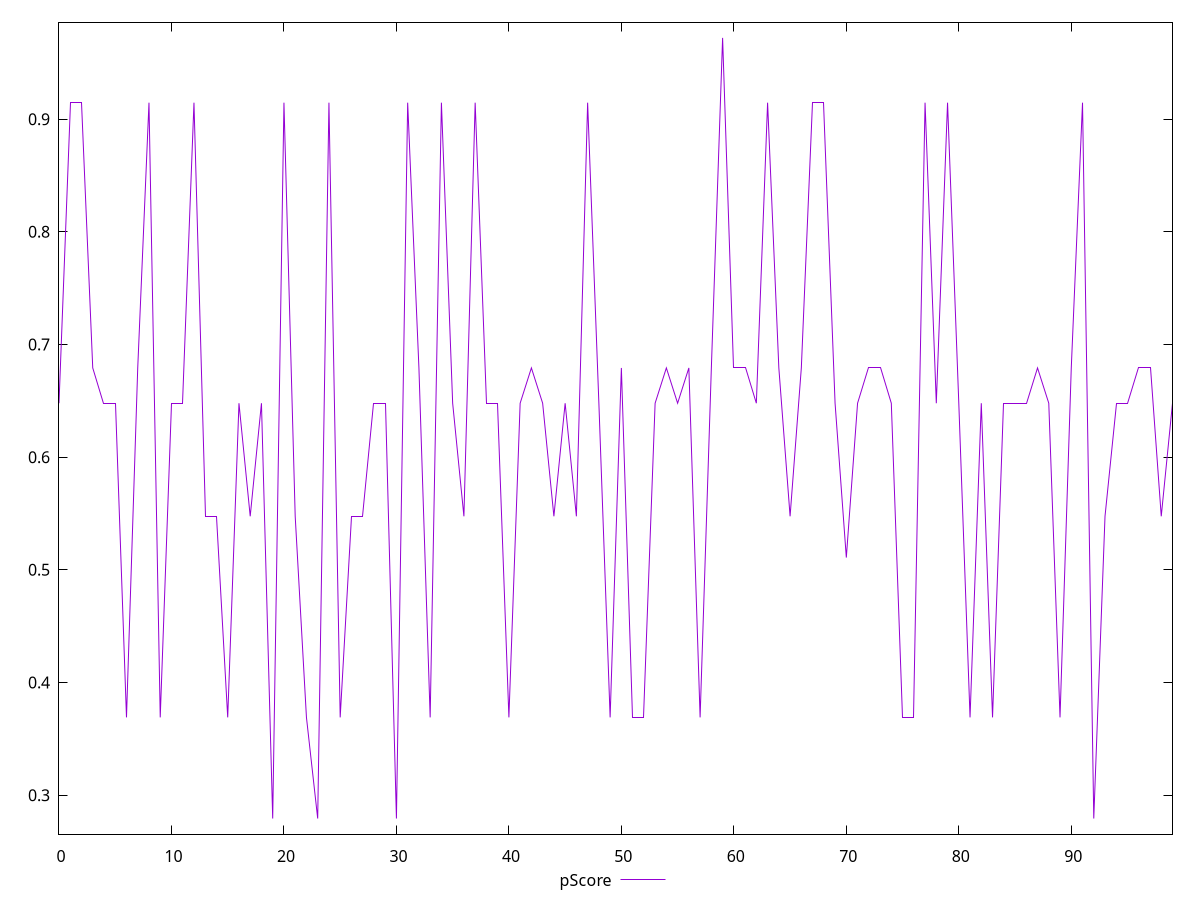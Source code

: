 reset

$pScore <<EOF
0 0.6478936866255779
1 0.9146517814122077
2 0.9146517814122077
3 0.6792219852973744
4 0.6478936866255779
5 0.6478936866255779
6 0.3690659991228524
7 0.6792219852973744
8 0.9146517814122077
9 0.3690659991228524
10 0.6478936866255779
11 0.6478936866255779
12 0.9146517814122077
13 0.5475454610271884
14 0.5475454610271884
15 0.3690659991228524
16 0.6478936866255779
17 0.5475454610271884
18 0.6478936866255779
19 0.27931295209719315
20 0.9146517814122077
21 0.5475454610271884
22 0.3690659991228524
23 0.27931295209719315
24 0.9146517814122077
25 0.3690659991228524
26 0.5475454610271884
27 0.5475454610271884
28 0.6478936866255779
29 0.6478936866255779
30 0.27931295209719315
31 0.9146517814122077
32 0.6792219852973744
33 0.3690659991228524
34 0.9146517814122077
35 0.6478936866255779
36 0.5475454610271884
37 0.9146517814122077
38 0.6478936866255779
39 0.6478936866255779
40 0.3690659991228524
41 0.6478936866255779
42 0.6792219852973744
43 0.6478936866255779
44 0.5475454610271884
45 0.6478936866255779
46 0.5475454610271884
47 0.9146517814122077
48 0.6478936866255779
49 0.3690659991228524
50 0.6792219852973744
51 0.3690659991228524
52 0.3690659991228524
53 0.6478936866255779
54 0.6792219852973744
55 0.6478936866255779
56 0.6792219852973744
57 0.3690659991228524
58 0.6792219852973744
59 0.9721147685558164
60 0.6792219852973744
61 0.6792219852973744
62 0.6478936866255779
63 0.9146517814122077
64 0.6792219852973744
65 0.5475454610271884
66 0.6792219852973744
67 0.9146517814122077
68 0.9146517814122077
69 0.6478936866255779
70 0.510896870453301
71 0.6478936866255779
72 0.6792219852973744
73 0.6792219852973744
74 0.6478936866255779
75 0.3690659991228524
76 0.3690659991228524
77 0.9146517814122077
78 0.6478936866255779
79 0.9146517814122077
80 0.6478936866255779
81 0.3690659991228524
82 0.6478936866255779
83 0.3690659991228524
84 0.6478936866255779
85 0.6478936866255779
86 0.6478936866255779
87 0.6792219852973744
88 0.6478936866255779
89 0.3690659991228524
90 0.6792219852973744
91 0.9146517814122077
92 0.27931295209719315
93 0.5475454610271884
94 0.6478936866255779
95 0.6478936866255779
96 0.6792219852973744
97 0.6792219852973744
98 0.5475454610271884
99 0.6478936866255779
EOF

set key outside below
set xrange [0:99]
set yrange [0.26545691576802066:0.9859708048849888]
set trange [0.26545691576802066:0.9859708048849888]
set terminal svg size 640, 500 enhanced background rgb 'white'
set output "reprap/cumulative-layout-shift/samples/pages+cached+noadtech/pScore/values.svg"

plot $pScore title "pScore" with line

reset
